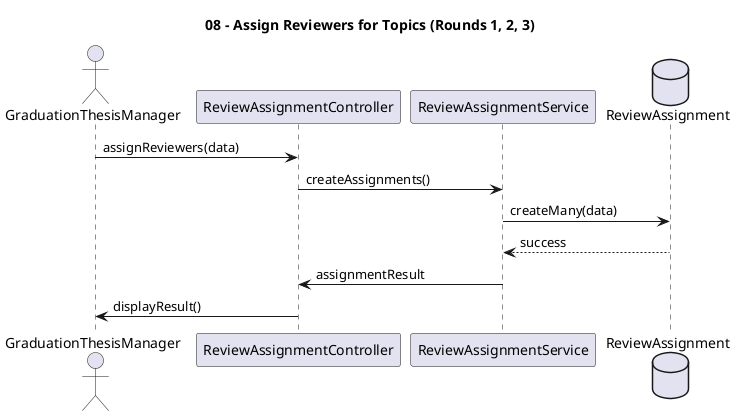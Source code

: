 @startuml
title 08 - Assign Reviewers for Topics (Rounds 1, 2, 3) 

actor GraduationThesisManager
participant ReviewAssignmentController
participant ReviewAssignmentService
database ReviewAssignment

GraduationThesisManager -> ReviewAssignmentController : assignReviewers(data)
ReviewAssignmentController -> ReviewAssignmentService : createAssignments()
ReviewAssignmentService -> ReviewAssignment : createMany(data)
ReviewAssignment --> ReviewAssignmentService : success
ReviewAssignmentService -> ReviewAssignmentController : assignmentResult
ReviewAssignmentController -> GraduationThesisManager : displayResult()
@enduml